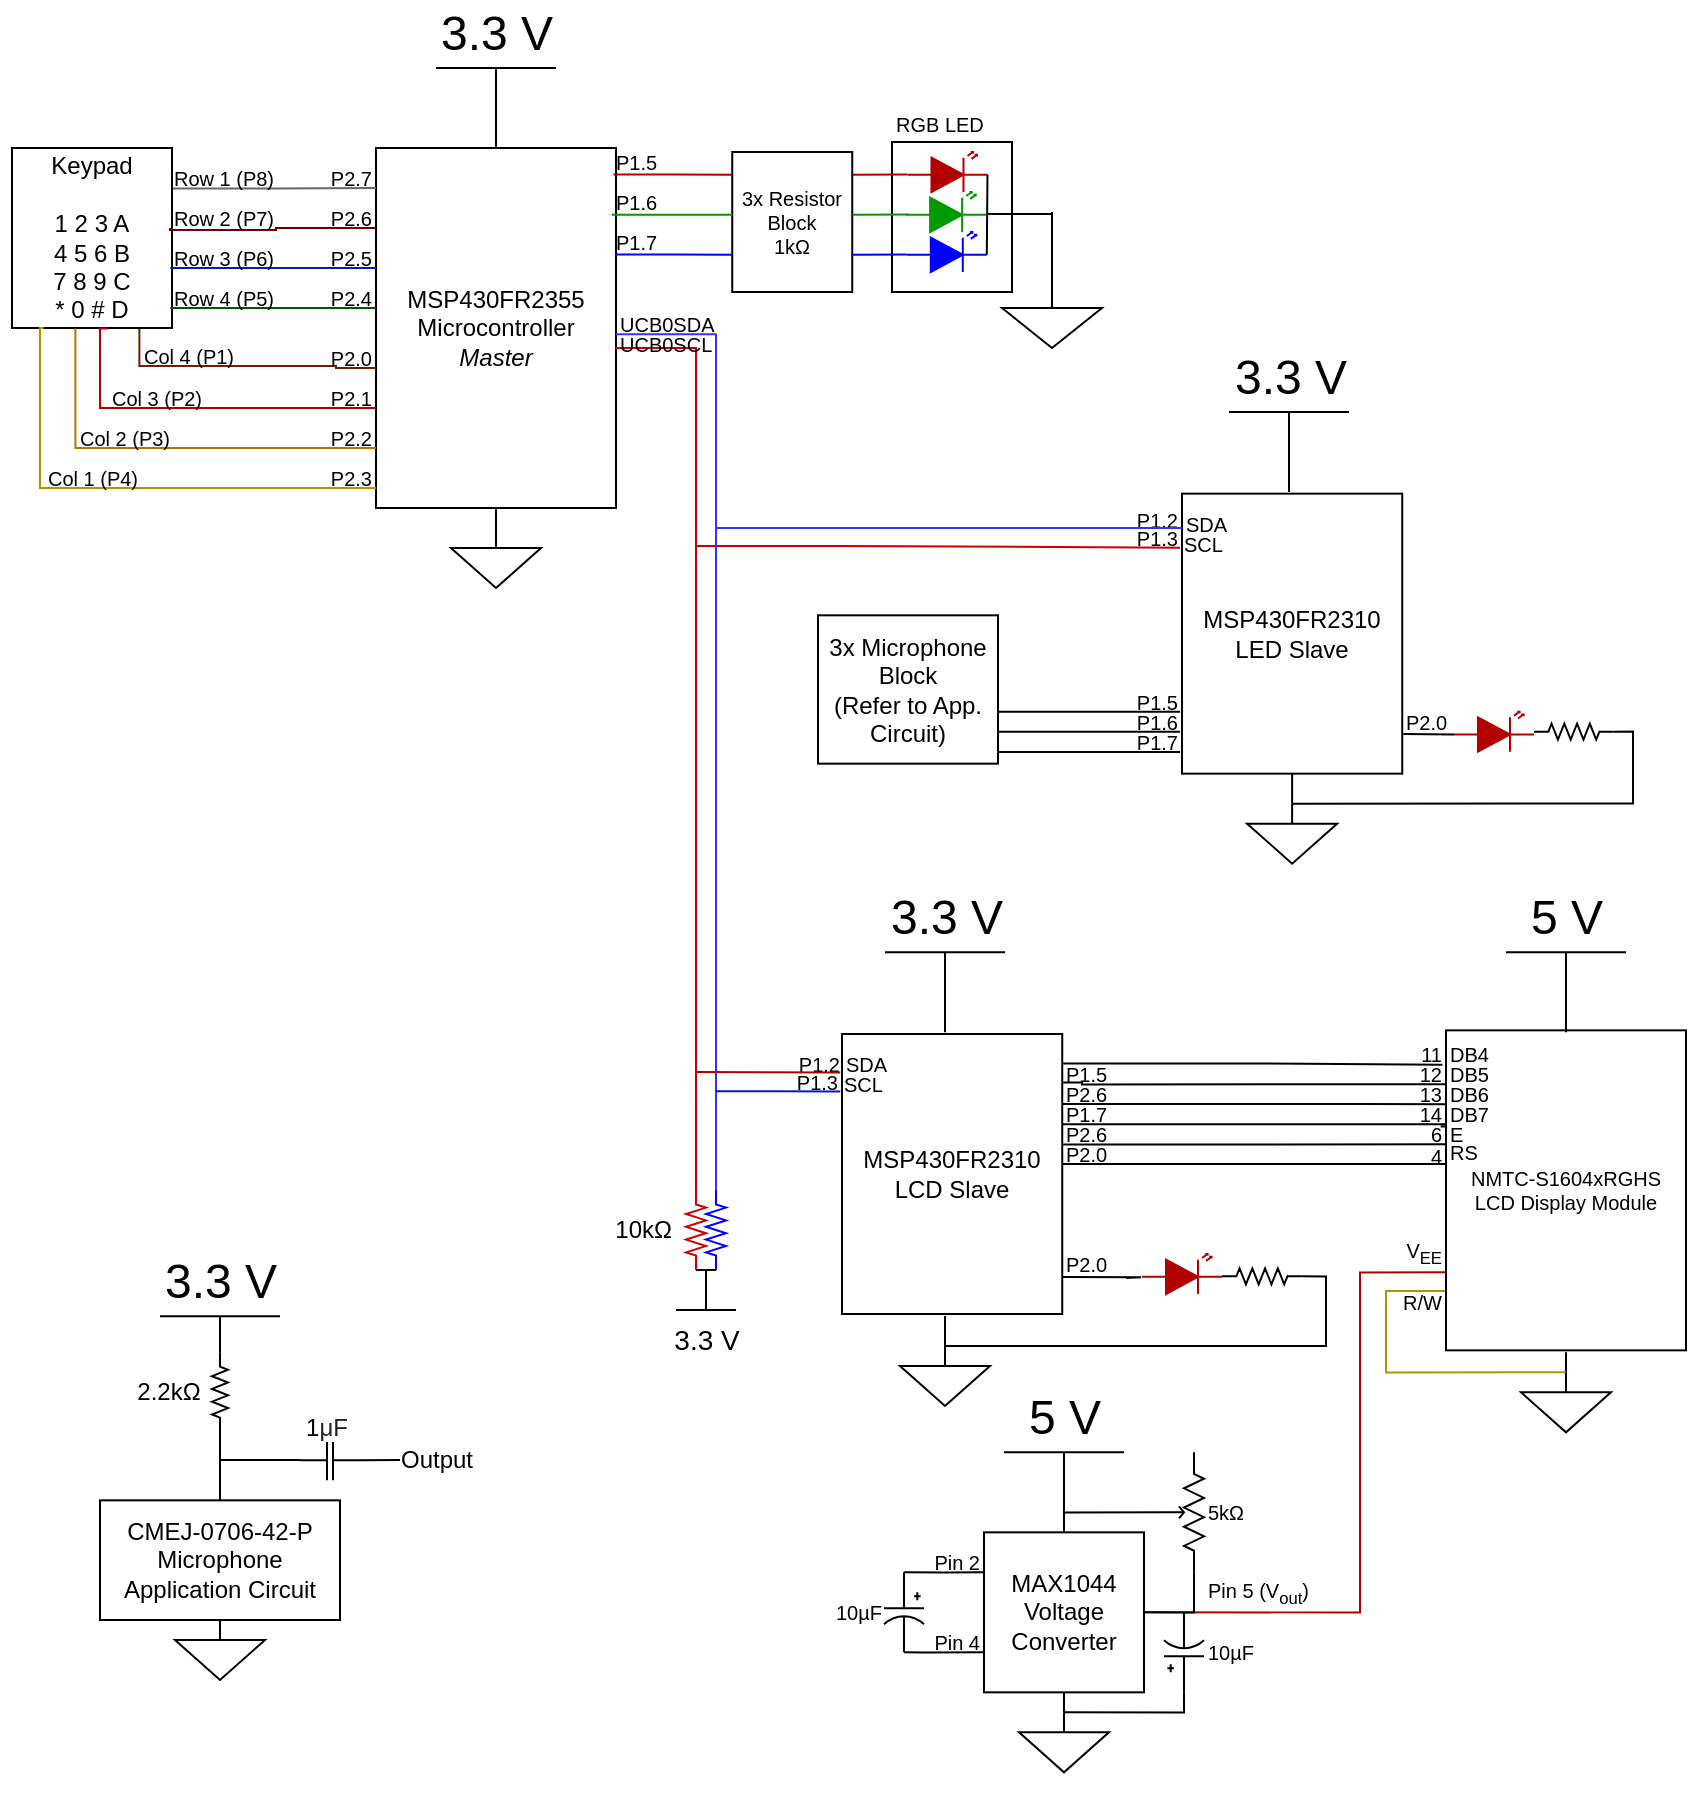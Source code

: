 <mxfile version="26.1.1">
  <diagram name="Page-1" id="yvh2sjZVyP59WFYV-sgf">
    <mxGraphModel dx="2345" dy="1144" grid="1" gridSize="10" guides="1" tooltips="1" connect="1" arrows="1" fold="1" page="1" pageScale="1" pageWidth="850" pageHeight="1100" math="0" shadow="0">
      <root>
        <mxCell id="0" />
        <mxCell id="1" parent="0" />
        <mxCell id="X1e_SaAbaBLbawPNV1kn-1" value="" style="rounded=0;whiteSpace=wrap;html=1;strokeColor=none;" vertex="1" parent="1">
          <mxGeometry y="80" width="850" height="900" as="geometry" />
        </mxCell>
        <mxCell id="D-WZ0X-Vl4iiZI-Lr6XJ-1" value="MSP430FR2310&lt;br&gt;LED Slave" style="rounded=0;whiteSpace=wrap;html=1;" parent="1" vertex="1">
          <mxGeometry x="591" y="326.83" width="110.12" height="140" as="geometry" />
        </mxCell>
        <mxCell id="D-WZ0X-Vl4iiZI-Lr6XJ-39" value="P1.2" style="text;html=1;strokeColor=none;fillColor=none;align=right;verticalAlign=middle;whiteSpace=wrap;rounded=0;movable=1;resizable=1;rotatable=1;deletable=1;editable=1;connectable=1;fontSize=10;" parent="1" vertex="1">
          <mxGeometry x="560.5" y="335.12" width="30" height="10" as="geometry" />
        </mxCell>
        <mxCell id="D-WZ0X-Vl4iiZI-Lr6XJ-40" value="P1.3" style="text;html=1;strokeColor=none;fillColor=none;align=right;verticalAlign=middle;whiteSpace=wrap;rounded=0;movable=1;resizable=1;rotatable=1;deletable=1;editable=1;connectable=1;fontSize=10;" parent="1" vertex="1">
          <mxGeometry x="560.5" y="344.12" width="30" height="10" as="geometry" />
        </mxCell>
        <mxCell id="D-WZ0X-Vl4iiZI-Lr6XJ-41" value="SDA" style="text;html=1;strokeColor=none;fillColor=none;align=left;verticalAlign=middle;whiteSpace=wrap;rounded=0;movable=1;resizable=1;rotatable=1;deletable=1;editable=1;connectable=1;fontSize=10;" parent="1" vertex="1">
          <mxGeometry x="591.12" y="336.83" width="30" height="10" as="geometry" />
        </mxCell>
        <mxCell id="D-WZ0X-Vl4iiZI-Lr6XJ-42" value="SCL" style="text;html=1;strokeColor=none;fillColor=none;align=left;verticalAlign=middle;whiteSpace=wrap;rounded=0;movable=1;resizable=1;rotatable=1;deletable=1;editable=1;connectable=1;fontSize=10;" parent="1" vertex="1">
          <mxGeometry x="590" y="346.83" width="30" height="10" as="geometry" />
        </mxCell>
        <mxCell id="D-WZ0X-Vl4iiZI-Lr6XJ-43" value="" style="verticalLabelPosition=bottom;shadow=0;dashed=0;align=center;html=1;verticalAlign=top;shape=mxgraph.electrical.opto_electronics.led_2;pointerEvents=1;direction=east;fillColor=#B20000;fontColor=#ffffff;strokeColor=#B20000;" parent="1" vertex="1">
          <mxGeometry x="727" y="435.83" width="40" height="20" as="geometry" />
        </mxCell>
        <mxCell id="D-WZ0X-Vl4iiZI-Lr6XJ-45" value="P2.0" style="text;html=1;strokeColor=none;fillColor=none;align=left;verticalAlign=middle;whiteSpace=wrap;rounded=0;movable=1;resizable=1;rotatable=1;deletable=1;editable=1;connectable=1;fontSize=10;" parent="1" vertex="1">
          <mxGeometry x="701.12" y="435.83" width="30" height="10" as="geometry" />
        </mxCell>
        <mxCell id="D-WZ0X-Vl4iiZI-Lr6XJ-46" value="" style="pointerEvents=1;verticalLabelPosition=bottom;shadow=0;dashed=0;align=center;html=1;verticalAlign=top;shape=mxgraph.electrical.resistors.resistor_2;" parent="1" vertex="1">
          <mxGeometry x="767" y="441.83" width="39.88" height="8" as="geometry" />
        </mxCell>
        <mxCell id="D-WZ0X-Vl4iiZI-Lr6XJ-47" value="" style="endArrow=none;html=1;rounded=0;exitX=1;exitY=0.5;exitDx=0;exitDy=0;exitPerimeter=0;edgeStyle=orthogonalEdgeStyle;entryX=0.5;entryY=0;entryDx=0;entryDy=0;entryPerimeter=0;" parent="1" source="D-WZ0X-Vl4iiZI-Lr6XJ-46" target="D-WZ0X-Vl4iiZI-Lr6XJ-96" edge="1">
          <mxGeometry width="50" height="50" relative="1" as="geometry">
            <mxPoint x="761" y="417.83" as="sourcePoint" />
            <mxPoint x="695" y="481.83" as="targetPoint" />
            <Array as="points">
              <mxPoint x="816.5" y="445.71" />
              <mxPoint x="816.5" y="481.71" />
            </Array>
          </mxGeometry>
        </mxCell>
        <mxCell id="D-WZ0X-Vl4iiZI-Lr6XJ-48" value="MSP430FR2310&lt;br&gt;LCD Slave" style="rounded=0;whiteSpace=wrap;html=1;" parent="1" vertex="1">
          <mxGeometry x="421" y="597" width="110.12" height="140" as="geometry" />
        </mxCell>
        <mxCell id="D-WZ0X-Vl4iiZI-Lr6XJ-49" style="edgeStyle=orthogonalEdgeStyle;rounded=0;orthogonalLoop=1;jettySize=auto;html=1;exitX=1.004;exitY=0.081;exitDx=0;exitDy=0;endArrow=none;endFill=0;exitPerimeter=0;entryX=-0.015;entryY=0.101;entryDx=0;entryDy=0;entryPerimeter=0;fillColor=#f5f5f5;strokeColor=#000000;" parent="1" edge="1">
          <mxGeometry relative="1" as="geometry">
            <mxPoint x="531.6" y="611.72" as="sourcePoint" />
            <mxPoint x="721.2" y="612.33" as="targetPoint" />
            <Array as="points">
              <mxPoint x="626" y="612" />
              <mxPoint x="721" y="612" />
            </Array>
          </mxGeometry>
        </mxCell>
        <mxCell id="D-WZ0X-Vl4iiZI-Lr6XJ-50" style="edgeStyle=orthogonalEdgeStyle;rounded=0;orthogonalLoop=1;jettySize=auto;html=1;endArrow=none;endFill=0;entryX=0;entryY=1;entryDx=0;entryDy=0;exitX=1.004;exitY=0.16;exitDx=0;exitDy=0;exitPerimeter=0;fillColor=#a20025;strokeColor=#000000;" parent="1" target="D-WZ0X-Vl4iiZI-Lr6XJ-93" edge="1">
          <mxGeometry relative="1" as="geometry">
            <mxPoint x="531.6" y="621.2" as="sourcePoint" />
            <mxPoint x="590.94" y="621.08" as="targetPoint" />
            <Array as="points">
              <mxPoint x="541" y="621" />
            </Array>
          </mxGeometry>
        </mxCell>
        <mxCell id="D-WZ0X-Vl4iiZI-Lr6XJ-51" style="edgeStyle=orthogonalEdgeStyle;rounded=0;orthogonalLoop=1;jettySize=auto;html=1;endArrow=none;endFill=0;entryX=0;entryY=0;entryDx=0;entryDy=0;exitX=1;exitY=0.25;exitDx=0;exitDy=0;fillColor=#0050ef;strokeColor=#000000;" parent="1" target="D-WZ0X-Vl4iiZI-Lr6XJ-95" edge="1">
          <mxGeometry relative="1" as="geometry">
            <mxPoint x="531.12" y="632" as="sourcePoint" />
            <mxPoint x="591.06" y="632.42" as="targetPoint" />
            <Array as="points">
              <mxPoint x="683" y="632" />
              <mxPoint x="683" y="632" />
            </Array>
          </mxGeometry>
        </mxCell>
        <mxCell id="D-WZ0X-Vl4iiZI-Lr6XJ-52" style="edgeStyle=orthogonalEdgeStyle;rounded=0;orthogonalLoop=1;jettySize=auto;html=1;endArrow=none;endFill=0;exitX=1.001;exitY=0.332;exitDx=0;exitDy=0;exitPerimeter=0;entryX=-0.088;entryY=1.108;entryDx=0;entryDy=0;entryPerimeter=0;fillColor=#008a00;strokeColor=#000000;" parent="1" target="D-WZ0X-Vl4iiZI-Lr6XJ-95" edge="1">
          <mxGeometry relative="1" as="geometry">
            <mxPoint x="531.24" y="642.1" as="sourcePoint" />
            <mxPoint x="591.24" y="642.14" as="targetPoint" />
            <Array as="points">
              <mxPoint x="730" y="642" />
            </Array>
          </mxGeometry>
        </mxCell>
        <mxCell id="D-WZ0X-Vl4iiZI-Lr6XJ-53" style="edgeStyle=orthogonalEdgeStyle;rounded=0;orthogonalLoop=1;jettySize=auto;html=1;endArrow=none;endFill=0;entryX=0;entryY=1;entryDx=0;entryDy=0;exitX=1.004;exitY=0.417;exitDx=0;exitDy=0;exitPerimeter=0;fillColor=#e3c800;strokeColor=#000000;" parent="1" target="D-WZ0X-Vl4iiZI-Lr6XJ-91" edge="1">
          <mxGeometry relative="1" as="geometry">
            <mxPoint x="531.6" y="652.3" as="sourcePoint" />
            <mxPoint x="591.24" y="652.31" as="targetPoint" />
            <Array as="points">
              <mxPoint x="632" y="652" />
              <mxPoint x="733" y="652" />
            </Array>
          </mxGeometry>
        </mxCell>
        <mxCell id="D-WZ0X-Vl4iiZI-Lr6XJ-54" style="edgeStyle=orthogonalEdgeStyle;rounded=0;orthogonalLoop=1;jettySize=auto;html=1;endArrow=none;endFill=0;exitX=1;exitY=0.5;exitDx=0;exitDy=0;entryX=-0.078;entryY=0.588;entryDx=0;entryDy=0;entryPerimeter=0;fillColor=#f0a30a;strokeColor=#000000;" parent="1" edge="1">
          <mxGeometry relative="1" as="geometry">
            <mxPoint x="531.12" y="662" as="sourcePoint" />
            <mxPoint x="729.66" y="662.05" as="targetPoint" />
            <Array as="points">
              <mxPoint x="683" y="662" />
              <mxPoint x="683" y="662" />
            </Array>
          </mxGeometry>
        </mxCell>
        <mxCell id="D-WZ0X-Vl4iiZI-Lr6XJ-56" value="P1.5" style="text;html=1;strokeColor=none;fillColor=none;align=left;verticalAlign=middle;whiteSpace=wrap;rounded=0;movable=1;resizable=1;rotatable=1;deletable=1;editable=1;connectable=1;fontSize=10;" parent="1" vertex="1">
          <mxGeometry x="531.12" y="612" width="30" height="10" as="geometry" />
        </mxCell>
        <mxCell id="D-WZ0X-Vl4iiZI-Lr6XJ-57" value="&lt;span style=&quot;font-weight: normal;&quot;&gt;P2.6&lt;/span&gt;" style="text;html=1;strokeColor=none;fillColor=none;align=left;verticalAlign=middle;whiteSpace=wrap;rounded=0;movable=1;resizable=1;rotatable=1;deletable=1;editable=1;connectable=1;fontSize=10;fontStyle=1" parent="1" vertex="1">
          <mxGeometry x="531.12" y="622" width="30" height="10" as="geometry" />
        </mxCell>
        <mxCell id="D-WZ0X-Vl4iiZI-Lr6XJ-58" value="P1.7" style="text;html=1;strokeColor=none;fillColor=none;align=left;verticalAlign=middle;whiteSpace=wrap;rounded=0;movable=1;resizable=1;rotatable=1;deletable=1;editable=1;connectable=1;fontSize=10;fontStyle=0" parent="1" vertex="1">
          <mxGeometry x="531.12" y="632" width="30" height="10" as="geometry" />
        </mxCell>
        <mxCell id="D-WZ0X-Vl4iiZI-Lr6XJ-59" value="P2.6" style="text;html=1;strokeColor=none;fillColor=none;align=left;verticalAlign=middle;whiteSpace=wrap;rounded=0;movable=1;resizable=1;rotatable=1;deletable=1;editable=1;connectable=1;fontSize=10;" parent="1" vertex="1">
          <mxGeometry x="531.12" y="642" width="30" height="10" as="geometry" />
        </mxCell>
        <mxCell id="D-WZ0X-Vl4iiZI-Lr6XJ-60" value="P2.0" style="text;html=1;strokeColor=none;fillColor=none;align=left;verticalAlign=middle;whiteSpace=wrap;rounded=0;movable=1;resizable=1;rotatable=1;deletable=1;editable=1;connectable=1;fontSize=10;" parent="1" vertex="1">
          <mxGeometry x="531.12" y="652" width="30" height="10" as="geometry" />
        </mxCell>
        <mxCell id="D-WZ0X-Vl4iiZI-Lr6XJ-61" value="P1.2" style="text;html=1;strokeColor=none;fillColor=none;align=right;verticalAlign=middle;whiteSpace=wrap;rounded=0;movable=1;resizable=1;rotatable=1;deletable=1;editable=1;connectable=1;fontSize=10;" parent="1" vertex="1">
          <mxGeometry x="392" y="607" width="30" height="10" as="geometry" />
        </mxCell>
        <mxCell id="D-WZ0X-Vl4iiZI-Lr6XJ-62" value="P1.3" style="text;html=1;strokeColor=none;fillColor=none;align=right;verticalAlign=middle;whiteSpace=wrap;rounded=0;movable=1;resizable=1;rotatable=1;deletable=1;editable=1;connectable=1;fontSize=10;" parent="1" vertex="1">
          <mxGeometry x="391" y="616" width="30" height="10" as="geometry" />
        </mxCell>
        <mxCell id="D-WZ0X-Vl4iiZI-Lr6XJ-63" value="SDA" style="text;html=1;strokeColor=none;fillColor=none;align=left;verticalAlign=middle;whiteSpace=wrap;rounded=0;movable=1;resizable=1;rotatable=1;deletable=1;editable=1;connectable=1;fontSize=10;" parent="1" vertex="1">
          <mxGeometry x="421.12" y="607" width="30" height="10" as="geometry" />
        </mxCell>
        <mxCell id="D-WZ0X-Vl4iiZI-Lr6XJ-64" value="SCL" style="text;html=1;strokeColor=none;fillColor=none;align=left;verticalAlign=middle;whiteSpace=wrap;rounded=0;movable=1;resizable=1;rotatable=1;deletable=1;editable=1;connectable=1;fontSize=10;" parent="1" vertex="1">
          <mxGeometry x="420" y="617" width="30" height="10" as="geometry" />
        </mxCell>
        <mxCell id="D-WZ0X-Vl4iiZI-Lr6XJ-65" style="edgeStyle=orthogonalEdgeStyle;rounded=0;orthogonalLoop=1;jettySize=auto;html=1;exitX=0.5;exitY=1;exitDx=0;exitDy=0;entryX=0.5;entryY=0;entryDx=0;entryDy=0;entryPerimeter=0;fontSize=10;endArrow=none;endFill=0;" parent="1" source="D-WZ0X-Vl4iiZI-Lr6XJ-69" target="D-WZ0X-Vl4iiZI-Lr6XJ-73" edge="1">
          <mxGeometry relative="1" as="geometry" />
        </mxCell>
        <mxCell id="D-WZ0X-Vl4iiZI-Lr6XJ-66" style="edgeStyle=orthogonalEdgeStyle;rounded=0;orthogonalLoop=1;jettySize=auto;html=1;exitX=1;exitY=0.5;exitDx=0;exitDy=0;entryX=1;entryY=0.5;entryDx=0;entryDy=0;entryPerimeter=0;strokeColor=#FFFFFF;fontSize=10;endArrow=none;endFill=0;" parent="1" source="D-WZ0X-Vl4iiZI-Lr6XJ-69" target="D-WZ0X-Vl4iiZI-Lr6XJ-71" edge="1">
          <mxGeometry relative="1" as="geometry" />
        </mxCell>
        <mxCell id="D-WZ0X-Vl4iiZI-Lr6XJ-67" style="edgeStyle=orthogonalEdgeStyle;rounded=0;orthogonalLoop=1;jettySize=auto;html=1;exitX=1;exitY=0.5;exitDx=0;exitDy=0;strokeColor=#B20000;fontSize=10;endArrow=none;endFill=0;entryX=0;entryY=0.75;entryDx=0;entryDy=0;fillColor=#e51400;" parent="1" source="D-WZ0X-Vl4iiZI-Lr6XJ-69" edge="1">
          <mxGeometry relative="1" as="geometry">
            <mxPoint x="723" y="716.17" as="targetPoint" />
            <Array as="points">
              <mxPoint x="680" y="886" />
              <mxPoint x="680" y="716" />
            </Array>
          </mxGeometry>
        </mxCell>
        <mxCell id="D-WZ0X-Vl4iiZI-Lr6XJ-68" style="edgeStyle=orthogonalEdgeStyle;rounded=0;orthogonalLoop=1;jettySize=auto;html=1;exitX=0.5;exitY=0;exitDx=0;exitDy=0;entryX=0.5;entryY=1;entryDx=0;entryDy=0;entryPerimeter=0;fontSize=12;endArrow=none;endFill=0;" parent="1" source="D-WZ0X-Vl4iiZI-Lr6XJ-69" target="D-WZ0X-Vl4iiZI-Lr6XJ-72" edge="1">
          <mxGeometry relative="1" as="geometry">
            <Array as="points">
              <mxPoint x="532" y="836.17" />
            </Array>
          </mxGeometry>
        </mxCell>
        <mxCell id="D-WZ0X-Vl4iiZI-Lr6XJ-69" value="MAX1044&lt;br&gt;Voltage Converter" style="rounded=0;whiteSpace=wrap;html=1;" parent="1" vertex="1">
          <mxGeometry x="492" y="846.17" width="80" height="80" as="geometry" />
        </mxCell>
        <mxCell id="D-WZ0X-Vl4iiZI-Lr6XJ-70" style="edgeStyle=orthogonalEdgeStyle;rounded=0;orthogonalLoop=1;jettySize=auto;html=1;exitX=0;exitY=0.5;exitDx=0;exitDy=0;exitPerimeter=0;entryX=0.5;entryY=0;entryDx=0;entryDy=0;entryPerimeter=0;fontSize=10;endArrow=none;endFill=0;" parent="1" source="D-WZ0X-Vl4iiZI-Lr6XJ-71" target="D-WZ0X-Vl4iiZI-Lr6XJ-73" edge="1">
          <mxGeometry relative="1" as="geometry">
            <Array as="points">
              <mxPoint x="592" y="936.17" />
            </Array>
          </mxGeometry>
        </mxCell>
        <mxCell id="D-WZ0X-Vl4iiZI-Lr6XJ-71" value="10µF" style="pointerEvents=1;verticalLabelPosition=middle;shadow=0;dashed=0;align=left;html=1;verticalAlign=middle;shape=mxgraph.electrical.capacitors.capacitor_3;fontSize=10;direction=north;labelPosition=right;" parent="1" vertex="1">
          <mxGeometry x="582" y="886.17" width="20" height="40" as="geometry" />
        </mxCell>
        <mxCell id="D-WZ0X-Vl4iiZI-Lr6XJ-72" value="5kΩ" style="pointerEvents=1;verticalLabelPosition=middle;shadow=0;dashed=0;align=left;html=1;verticalAlign=middle;shape=mxgraph.electrical.resistors.potentiometer_2;fontSize=10;direction=south;labelPosition=right;" parent="1" vertex="1">
          <mxGeometry x="582" y="806.17" width="20" height="60" as="geometry" />
        </mxCell>
        <mxCell id="D-WZ0X-Vl4iiZI-Lr6XJ-73" value="" style="pointerEvents=1;verticalLabelPosition=bottom;shadow=0;dashed=0;align=center;html=1;verticalAlign=top;shape=mxgraph.electrical.signal_sources.signal_ground;" parent="1" vertex="1">
          <mxGeometry x="509.5" y="936.17" width="45" height="30" as="geometry" />
        </mxCell>
        <mxCell id="D-WZ0X-Vl4iiZI-Lr6XJ-74" style="edgeStyle=orthogonalEdgeStyle;rounded=0;orthogonalLoop=1;jettySize=auto;html=1;exitX=0.5;exitY=0;exitDx=0;exitDy=0;exitPerimeter=0;entryX=0.5;entryY=0;entryDx=0;entryDy=0;strokeColor=#FFFFFF;fontSize=10;endArrow=none;endFill=0;" parent="1" source="D-WZ0X-Vl4iiZI-Lr6XJ-75" target="D-WZ0X-Vl4iiZI-Lr6XJ-69" edge="1">
          <mxGeometry relative="1" as="geometry" />
        </mxCell>
        <mxCell id="D-WZ0X-Vl4iiZI-Lr6XJ-75" value="5 V" style="verticalLabelPosition=top;verticalAlign=bottom;shape=mxgraph.electrical.signal_sources.vdd;shadow=0;dashed=0;align=center;strokeWidth=1;fontSize=24;html=1;flipV=1;" parent="1" vertex="1">
          <mxGeometry x="502" y="806.17" width="60" height="40" as="geometry" />
        </mxCell>
        <mxCell id="D-WZ0X-Vl4iiZI-Lr6XJ-76" style="edgeStyle=orthogonalEdgeStyle;rounded=0;orthogonalLoop=1;jettySize=auto;html=1;exitX=0.5;exitY=1;exitDx=0;exitDy=0;entryX=0.5;entryY=0;entryDx=0;entryDy=0;entryPerimeter=0;fontSize=10;endArrow=none;endFill=0;" parent="1" target="D-WZ0X-Vl4iiZI-Lr6XJ-87" edge="1">
          <mxGeometry relative="1" as="geometry">
            <mxPoint x="783" y="756.17" as="sourcePoint" />
          </mxGeometry>
        </mxCell>
        <mxCell id="D-WZ0X-Vl4iiZI-Lr6XJ-77" value="NMTC-S1604xRGHS&lt;br&gt;LCD Display Module" style="rounded=0;whiteSpace=wrap;html=1;fontSize=10;" parent="1" vertex="1">
          <mxGeometry x="723" y="595.17" width="120" height="160" as="geometry" />
        </mxCell>
        <mxCell id="D-WZ0X-Vl4iiZI-Lr6XJ-78" style="edgeStyle=orthogonalEdgeStyle;rounded=0;orthogonalLoop=1;jettySize=auto;html=1;exitX=0;exitY=0.5;exitDx=0;exitDy=0;exitPerimeter=0;entryX=0;entryY=0.25;entryDx=0;entryDy=0;fontSize=10;endArrow=none;endFill=0;" parent="1" source="D-WZ0X-Vl4iiZI-Lr6XJ-80" target="D-WZ0X-Vl4iiZI-Lr6XJ-69" edge="1">
          <mxGeometry relative="1" as="geometry">
            <Array as="points">
              <mxPoint x="472" y="866.17" />
              <mxPoint x="472" y="866.17" />
            </Array>
          </mxGeometry>
        </mxCell>
        <mxCell id="D-WZ0X-Vl4iiZI-Lr6XJ-79" style="edgeStyle=orthogonalEdgeStyle;rounded=0;orthogonalLoop=1;jettySize=auto;html=1;exitX=1;exitY=0.5;exitDx=0;exitDy=0;exitPerimeter=0;entryX=0;entryY=0.75;entryDx=0;entryDy=0;fontSize=10;endArrow=none;endFill=0;" parent="1" source="D-WZ0X-Vl4iiZI-Lr6XJ-80" target="D-WZ0X-Vl4iiZI-Lr6XJ-69" edge="1">
          <mxGeometry relative="1" as="geometry">
            <Array as="points">
              <mxPoint x="462" y="906.17" />
              <mxPoint x="462" y="906.17" />
            </Array>
          </mxGeometry>
        </mxCell>
        <mxCell id="D-WZ0X-Vl4iiZI-Lr6XJ-80" value="10µF" style="pointerEvents=1;verticalLabelPosition=middle;shadow=0;dashed=0;align=right;html=1;verticalAlign=middle;shape=mxgraph.electrical.capacitors.capacitor_3;fontSize=10;direction=south;labelPosition=left;" parent="1" vertex="1">
          <mxGeometry x="442" y="866.17" width="20" height="40" as="geometry" />
        </mxCell>
        <mxCell id="D-WZ0X-Vl4iiZI-Lr6XJ-81" value="Pin 5 (V&lt;sub&gt;out&lt;/sub&gt;)" style="text;html=1;strokeColor=none;fillColor=none;align=left;verticalAlign=bottom;whiteSpace=wrap;rounded=0;movable=1;resizable=1;rotatable=1;deletable=1;editable=1;connectable=1;fontSize=10;" parent="1" vertex="1">
          <mxGeometry x="602" y="876.17" width="57.5" height="10" as="geometry" />
        </mxCell>
        <mxCell id="D-WZ0X-Vl4iiZI-Lr6XJ-82" value="Pin 2" style="text;html=1;strokeColor=none;fillColor=none;align=right;verticalAlign=middle;whiteSpace=wrap;rounded=0;movable=1;resizable=1;rotatable=1;deletable=1;editable=1;connectable=1;fontSize=10;" parent="1" vertex="1">
          <mxGeometry x="462" y="856.17" width="30" height="10" as="geometry" />
        </mxCell>
        <mxCell id="D-WZ0X-Vl4iiZI-Lr6XJ-83" value="Pin 4" style="text;html=1;strokeColor=none;fillColor=none;align=right;verticalAlign=middle;whiteSpace=wrap;rounded=0;movable=1;resizable=1;rotatable=1;deletable=1;editable=1;connectable=1;fontSize=10;" parent="1" vertex="1">
          <mxGeometry x="462" y="896.17" width="30" height="10" as="geometry" />
        </mxCell>
        <mxCell id="D-WZ0X-Vl4iiZI-Lr6XJ-84" value="V&lt;sub&gt;EE&lt;/sub&gt;" style="text;html=1;strokeColor=none;fillColor=none;align=right;verticalAlign=bottom;whiteSpace=wrap;rounded=0;movable=1;resizable=1;rotatable=1;deletable=1;editable=1;connectable=1;fontSize=10;" parent="1" vertex="1">
          <mxGeometry x="693" y="706.17" width="30" height="10" as="geometry" />
        </mxCell>
        <mxCell id="D-WZ0X-Vl4iiZI-Lr6XJ-85" style="edgeStyle=orthogonalEdgeStyle;rounded=0;orthogonalLoop=1;jettySize=auto;html=1;strokeColor=#B09500;fontSize=10;endArrow=none;endFill=0;entryX=-0.004;entryY=0.808;entryDx=0;entryDy=0;entryPerimeter=0;exitX=0.5;exitY=0;exitDx=0;exitDy=0;exitPerimeter=0;fillColor=#e3c800;" parent="1" source="D-WZ0X-Vl4iiZI-Lr6XJ-87" edge="1">
          <mxGeometry relative="1" as="geometry">
            <mxPoint x="722.52" y="725.45" as="targetPoint" />
            <mxPoint x="703" y="796.17" as="sourcePoint" />
            <Array as="points">
              <mxPoint x="693" y="766.17" />
              <mxPoint x="693" y="725.17" />
            </Array>
          </mxGeometry>
        </mxCell>
        <mxCell id="D-WZ0X-Vl4iiZI-Lr6XJ-86" value="R/W" style="text;html=1;strokeColor=none;fillColor=none;align=right;verticalAlign=middle;whiteSpace=wrap;rounded=0;movable=1;resizable=1;rotatable=1;deletable=1;editable=1;connectable=1;fontSize=10;" parent="1" vertex="1">
          <mxGeometry x="693" y="726.17" width="30" height="10" as="geometry" />
        </mxCell>
        <mxCell id="D-WZ0X-Vl4iiZI-Lr6XJ-87" value="" style="pointerEvents=1;verticalLabelPosition=bottom;shadow=0;dashed=0;align=center;html=1;verticalAlign=top;shape=mxgraph.electrical.signal_sources.signal_ground;" parent="1" vertex="1">
          <mxGeometry x="760.5" y="766.17" width="45" height="30" as="geometry" />
        </mxCell>
        <mxCell id="D-WZ0X-Vl4iiZI-Lr6XJ-88" style="edgeStyle=orthogonalEdgeStyle;rounded=0;orthogonalLoop=1;jettySize=auto;html=1;exitX=0.5;exitY=0;exitDx=0;exitDy=0;exitPerimeter=0;entryX=0.5;entryY=0;entryDx=0;entryDy=0;strokeColor=#FFFFFF;fontSize=10;endArrow=none;endFill=0;" parent="1" source="D-WZ0X-Vl4iiZI-Lr6XJ-89" edge="1">
          <mxGeometry relative="1" as="geometry">
            <mxPoint x="783" y="596.17" as="targetPoint" />
          </mxGeometry>
        </mxCell>
        <mxCell id="D-WZ0X-Vl4iiZI-Lr6XJ-89" value="5&amp;nbsp;V" style="verticalLabelPosition=top;verticalAlign=bottom;shape=mxgraph.electrical.signal_sources.vdd;shadow=0;dashed=0;align=center;strokeWidth=1;fontSize=24;html=1;flipV=1;" parent="1" vertex="1">
          <mxGeometry x="753" y="556.17" width="60" height="40" as="geometry" />
        </mxCell>
        <mxCell id="D-WZ0X-Vl4iiZI-Lr6XJ-90" style="edgeStyle=orthogonalEdgeStyle;rounded=0;orthogonalLoop=1;jettySize=auto;html=1;exitX=1;exitY=0.5;exitDx=0;exitDy=0;fontSize=10;endArrow=none;endFill=0;entryX=1;entryY=0.25;entryDx=0;entryDy=0;entryPerimeter=0;" parent="1" source="D-WZ0X-Vl4iiZI-Lr6XJ-69" target="D-WZ0X-Vl4iiZI-Lr6XJ-72" edge="1">
          <mxGeometry relative="1" as="geometry">
            <mxPoint x="752" y="866.17" as="targetPoint" />
            <mxPoint x="572" y="886.202" as="sourcePoint" />
            <Array as="points">
              <mxPoint x="597" y="886.17" />
            </Array>
          </mxGeometry>
        </mxCell>
        <mxCell id="D-WZ0X-Vl4iiZI-Lr6XJ-91" value="E" style="text;html=1;strokeColor=none;fillColor=none;align=left;verticalAlign=middle;whiteSpace=wrap;rounded=0;movable=1;resizable=1;rotatable=1;deletable=1;editable=1;connectable=1;fontSize=10;fontStyle=0" parent="1" vertex="1">
          <mxGeometry x="723" y="642.17" width="30" height="10" as="geometry" />
        </mxCell>
        <mxCell id="D-WZ0X-Vl4iiZI-Lr6XJ-92" value="DB4" style="text;html=1;strokeColor=none;fillColor=none;align=left;verticalAlign=middle;whiteSpace=wrap;rounded=0;movable=1;resizable=1;rotatable=1;deletable=1;editable=1;connectable=1;fontSize=10;fontStyle=0" parent="1" vertex="1">
          <mxGeometry x="723" y="602.17" width="30" height="10" as="geometry" />
        </mxCell>
        <mxCell id="D-WZ0X-Vl4iiZI-Lr6XJ-93" value="DB5" style="text;html=1;strokeColor=none;fillColor=none;align=left;verticalAlign=middle;whiteSpace=wrap;rounded=0;movable=1;resizable=1;rotatable=1;deletable=1;editable=1;connectable=1;fontSize=10;fontStyle=0" parent="1" vertex="1">
          <mxGeometry x="723" y="612.17" width="30" height="10" as="geometry" />
        </mxCell>
        <mxCell id="D-WZ0X-Vl4iiZI-Lr6XJ-94" value="DB6" style="text;html=1;strokeColor=none;fillColor=none;align=left;verticalAlign=middle;whiteSpace=wrap;rounded=0;movable=1;resizable=1;rotatable=1;deletable=1;editable=1;connectable=1;fontSize=10;fontStyle=0" parent="1" vertex="1">
          <mxGeometry x="723" y="622.17" width="30" height="10" as="geometry" />
        </mxCell>
        <mxCell id="D-WZ0X-Vl4iiZI-Lr6XJ-95" value="DB7" style="text;html=1;strokeColor=none;fillColor=none;align=left;verticalAlign=middle;whiteSpace=wrap;rounded=0;movable=1;resizable=1;rotatable=1;deletable=1;editable=1;connectable=1;fontSize=10;fontStyle=0" parent="1" vertex="1">
          <mxGeometry x="723" y="632.17" width="30" height="10" as="geometry" />
        </mxCell>
        <mxCell id="D-WZ0X-Vl4iiZI-Lr6XJ-96" value="" style="pointerEvents=1;verticalLabelPosition=bottom;shadow=0;dashed=0;align=center;html=1;verticalAlign=top;shape=mxgraph.electrical.signal_sources.signal_ground;" parent="1" vertex="1">
          <mxGeometry x="623.56" y="481.83" width="45" height="30" as="geometry" />
        </mxCell>
        <mxCell id="D-WZ0X-Vl4iiZI-Lr6XJ-97" value="" style="endArrow=none;html=1;rounded=0;entryX=0.5;entryY=1;entryDx=0;entryDy=0;exitX=0.5;exitY=0;exitDx=0;exitDy=0;exitPerimeter=0;" parent="1" source="D-WZ0X-Vl4iiZI-Lr6XJ-96" target="D-WZ0X-Vl4iiZI-Lr6XJ-1" edge="1">
          <mxGeometry width="50" height="50" relative="1" as="geometry">
            <mxPoint x="865" y="661.83" as="sourcePoint" />
            <mxPoint x="915" y="611.83" as="targetPoint" />
          </mxGeometry>
        </mxCell>
        <mxCell id="D-WZ0X-Vl4iiZI-Lr6XJ-98" value="" style="verticalLabelPosition=bottom;shadow=0;dashed=0;align=center;html=1;verticalAlign=top;shape=mxgraph.electrical.opto_electronics.led_2;pointerEvents=1;direction=east;fillColor=#B20000;fontColor=#ffffff;strokeColor=#B20000;" parent="1" vertex="1">
          <mxGeometry x="571.0" y="707" width="40" height="20" as="geometry" />
        </mxCell>
        <mxCell id="D-WZ0X-Vl4iiZI-Lr6XJ-99" style="edgeStyle=orthogonalEdgeStyle;rounded=0;orthogonalLoop=1;jettySize=auto;html=1;endArrow=none;endFill=0;exitX=1.004;exitY=0.663;exitDx=0;exitDy=0;exitPerimeter=0;fillColor=#a0522d;strokeColor=#000000;" parent="1" edge="1">
          <mxGeometry relative="1" as="geometry">
            <mxPoint x="531.04" y="718.56" as="sourcePoint" />
            <mxPoint x="563" y="719" as="targetPoint" />
            <Array as="points">
              <mxPoint x="570.56" y="719" />
            </Array>
          </mxGeometry>
        </mxCell>
        <mxCell id="D-WZ0X-Vl4iiZI-Lr6XJ-100" value="P2.0" style="text;html=1;strokeColor=none;fillColor=none;align=left;verticalAlign=middle;whiteSpace=wrap;rounded=0;movable=1;resizable=1;rotatable=1;deletable=1;editable=1;connectable=1;fontSize=10;" parent="1" vertex="1">
          <mxGeometry x="530.56" y="707" width="30" height="10" as="geometry" />
        </mxCell>
        <mxCell id="D-WZ0X-Vl4iiZI-Lr6XJ-101" value="" style="pointerEvents=1;verticalLabelPosition=bottom;shadow=0;dashed=0;align=center;html=1;verticalAlign=top;shape=mxgraph.electrical.resistors.resistor_2;" parent="1" vertex="1">
          <mxGeometry x="611.0" y="714.17" width="39.88" height="8" as="geometry" />
        </mxCell>
        <mxCell id="D-WZ0X-Vl4iiZI-Lr6XJ-102" value="" style="endArrow=none;html=1;rounded=0;exitX=1;exitY=0.5;exitDx=0;exitDy=0;exitPerimeter=0;edgeStyle=orthogonalEdgeStyle;entryX=0.5;entryY=0;entryDx=0;entryDy=0;entryPerimeter=0;" parent="1" source="D-WZ0X-Vl4iiZI-Lr6XJ-101" target="D-WZ0X-Vl4iiZI-Lr6XJ-103" edge="1">
          <mxGeometry width="50" height="50" relative="1" as="geometry">
            <mxPoint x="587.44" y="689" as="sourcePoint" />
            <mxPoint x="521.44" y="753" as="targetPoint" />
            <Array as="points">
              <mxPoint x="663" y="718" />
              <mxPoint x="663" y="753" />
            </Array>
          </mxGeometry>
        </mxCell>
        <mxCell id="D-WZ0X-Vl4iiZI-Lr6XJ-103" value="" style="pointerEvents=1;verticalLabelPosition=bottom;shadow=0;dashed=0;align=center;html=1;verticalAlign=top;shape=mxgraph.electrical.signal_sources.signal_ground;" parent="1" vertex="1">
          <mxGeometry x="450" y="753" width="45" height="30" as="geometry" />
        </mxCell>
        <mxCell id="D-WZ0X-Vl4iiZI-Lr6XJ-104" value="" style="endArrow=none;html=1;rounded=0;entryX=0.5;entryY=1;entryDx=0;entryDy=0;exitX=0.5;exitY=0;exitDx=0;exitDy=0;exitPerimeter=0;" parent="1" source="D-WZ0X-Vl4iiZI-Lr6XJ-103" edge="1">
          <mxGeometry width="50" height="50" relative="1" as="geometry">
            <mxPoint x="691.44" y="933" as="sourcePoint" />
            <mxPoint x="472.5" y="738" as="targetPoint" />
          </mxGeometry>
        </mxCell>
        <mxCell id="D-WZ0X-Vl4iiZI-Lr6XJ-106" value="3.3 V" style="verticalLabelPosition=top;verticalAlign=bottom;shape=mxgraph.electrical.signal_sources.vdd;shadow=0;dashed=0;align=center;strokeWidth=1;fontSize=24;html=1;flipV=1;" parent="1" vertex="1">
          <mxGeometry x="442.5" y="556.17" width="60" height="40" as="geometry" />
        </mxCell>
        <mxCell id="D-WZ0X-Vl4iiZI-Lr6XJ-107" style="edgeStyle=orthogonalEdgeStyle;rounded=0;orthogonalLoop=1;jettySize=auto;html=1;exitX=0.5;exitY=0;exitDx=0;exitDy=0;exitPerimeter=0;entryX=0.5;entryY=0;entryDx=0;entryDy=0;strokeColor=#FFFFFF;fontSize=10;endArrow=none;endFill=0;" parent="1" source="D-WZ0X-Vl4iiZI-Lr6XJ-108" edge="1">
          <mxGeometry relative="1" as="geometry">
            <mxPoint x="644.5" y="326.0" as="targetPoint" />
          </mxGeometry>
        </mxCell>
        <mxCell id="D-WZ0X-Vl4iiZI-Lr6XJ-108" value="3.3 V" style="verticalLabelPosition=top;verticalAlign=bottom;shape=mxgraph.electrical.signal_sources.vdd;shadow=0;dashed=0;align=center;strokeWidth=1;fontSize=24;html=1;flipV=1;" parent="1" vertex="1">
          <mxGeometry x="614.5" y="286" width="60" height="40" as="geometry" />
        </mxCell>
        <mxCell id="D-WZ0X-Vl4iiZI-Lr6XJ-109" value="6" style="text;html=1;strokeColor=none;fillColor=none;align=right;verticalAlign=middle;whiteSpace=wrap;rounded=0;movable=1;resizable=1;rotatable=1;deletable=1;editable=1;connectable=1;fontSize=10;fontStyle=0" parent="1" vertex="1">
          <mxGeometry x="693" y="642.17" width="30" height="10" as="geometry" />
        </mxCell>
        <mxCell id="D-WZ0X-Vl4iiZI-Lr6XJ-110" value="4" style="text;html=1;strokeColor=none;fillColor=none;align=right;verticalAlign=middle;whiteSpace=wrap;rounded=0;movable=1;resizable=1;rotatable=1;deletable=1;editable=1;connectable=1;fontSize=10;fontStyle=0" parent="1" vertex="1">
          <mxGeometry x="693" y="653.17" width="30" height="10" as="geometry" />
        </mxCell>
        <mxCell id="D-WZ0X-Vl4iiZI-Lr6XJ-111" value="11" style="text;html=1;strokeColor=none;fillColor=none;align=right;verticalAlign=middle;whiteSpace=wrap;rounded=0;movable=1;resizable=1;rotatable=1;deletable=1;editable=1;connectable=1;fontSize=10;fontStyle=0" parent="1" vertex="1">
          <mxGeometry x="693" y="602.17" width="30" height="10" as="geometry" />
        </mxCell>
        <mxCell id="D-WZ0X-Vl4iiZI-Lr6XJ-112" value="12" style="text;html=1;strokeColor=none;fillColor=none;align=right;verticalAlign=middle;whiteSpace=wrap;rounded=0;movable=1;resizable=1;rotatable=1;deletable=1;editable=1;connectable=1;fontSize=10;fontStyle=0" parent="1" vertex="1">
          <mxGeometry x="693" y="612.17" width="30" height="10" as="geometry" />
        </mxCell>
        <mxCell id="D-WZ0X-Vl4iiZI-Lr6XJ-113" value="13" style="text;html=1;strokeColor=none;fillColor=none;align=right;verticalAlign=middle;whiteSpace=wrap;rounded=0;movable=1;resizable=1;rotatable=1;deletable=1;editable=1;connectable=1;fontSize=10;fontStyle=0" parent="1" vertex="1">
          <mxGeometry x="693" y="622.17" width="30" height="10" as="geometry" />
        </mxCell>
        <mxCell id="D-WZ0X-Vl4iiZI-Lr6XJ-114" value="14" style="text;html=1;strokeColor=none;fillColor=none;align=right;verticalAlign=middle;whiteSpace=wrap;rounded=0;movable=1;resizable=1;rotatable=1;deletable=1;editable=1;connectable=1;fontSize=10;fontStyle=0" parent="1" vertex="1">
          <mxGeometry x="693" y="632.17" width="30" height="10" as="geometry" />
        </mxCell>
        <mxCell id="D-WZ0X-Vl4iiZI-Lr6XJ-115" value="RS" style="text;html=1;strokeColor=none;fillColor=none;align=left;verticalAlign=middle;whiteSpace=wrap;rounded=0;movable=1;resizable=1;rotatable=1;deletable=1;editable=1;connectable=1;fontSize=10;fontStyle=0" parent="1" vertex="1">
          <mxGeometry x="723" y="651.17" width="30" height="10" as="geometry" />
        </mxCell>
        <mxCell id="D-WZ0X-Vl4iiZI-Lr6XJ-116" style="edgeStyle=orthogonalEdgeStyle;rounded=0;orthogonalLoop=1;jettySize=auto;html=1;exitX=0.5;exitY=1;exitDx=0;exitDy=0;entryX=0.5;entryY=0;entryDx=0;entryDy=0;entryPerimeter=0;endArrow=none;endFill=0;" parent="1" source="D-WZ0X-Vl4iiZI-Lr6XJ-117" target="D-WZ0X-Vl4iiZI-Lr6XJ-122" edge="1">
          <mxGeometry relative="1" as="geometry" />
        </mxCell>
        <mxCell id="D-WZ0X-Vl4iiZI-Lr6XJ-117" value="MSP430FR2355&lt;br&gt;Microcontroller&lt;br&gt;&lt;i&gt;Master&lt;/i&gt;" style="rounded=0;whiteSpace=wrap;html=1;" parent="1" vertex="1">
          <mxGeometry x="188" y="154" width="120" height="180" as="geometry" />
        </mxCell>
        <mxCell id="D-WZ0X-Vl4iiZI-Lr6XJ-118" style="edgeStyle=orthogonalEdgeStyle;rounded=0;orthogonalLoop=1;jettySize=auto;html=1;exitX=1.005;exitY=0.403;exitDx=0;exitDy=0;entryX=1;entryY=1;entryDx=0;entryDy=0;endArrow=none;endFill=0;exitPerimeter=0;fillColor=#f5f5f5;strokeColor=#666666;" parent="1" target="D-WZ0X-Vl4iiZI-Lr6XJ-130" edge="1">
          <mxGeometry relative="1" as="geometry">
            <mxPoint x="78.4" y="174.27" as="sourcePoint" />
            <mxPoint x="197.88" y="174.8" as="targetPoint" />
            <Array as="points">
              <mxPoint x="138" y="174" />
              <mxPoint x="138" y="174" />
            </Array>
          </mxGeometry>
        </mxCell>
        <mxCell id="D-WZ0X-Vl4iiZI-Lr6XJ-119" value="Keypad&lt;br&gt;&lt;br&gt;1 2 3 A&lt;br&gt;4 5 6 B&lt;br&gt;7 8 9 C&lt;br&gt;* 0 # D" style="rounded=0;whiteSpace=wrap;html=1;" parent="1" vertex="1">
          <mxGeometry x="6" y="154" width="80" height="90" as="geometry" />
        </mxCell>
        <mxCell id="D-WZ0X-Vl4iiZI-Lr6XJ-120" style="edgeStyle=orthogonalEdgeStyle;rounded=0;orthogonalLoop=1;jettySize=auto;html=1;exitX=0.5;exitY=0;exitDx=0;exitDy=0;exitPerimeter=0;entryX=0.5;entryY=0;entryDx=0;entryDy=0;endArrow=none;endFill=0;" parent="1" source="D-WZ0X-Vl4iiZI-Lr6XJ-121" target="D-WZ0X-Vl4iiZI-Lr6XJ-117" edge="1">
          <mxGeometry relative="1" as="geometry" />
        </mxCell>
        <mxCell id="D-WZ0X-Vl4iiZI-Lr6XJ-121" value="3.3 V" style="verticalLabelPosition=top;verticalAlign=bottom;shape=mxgraph.electrical.signal_sources.vdd;shadow=0;dashed=0;align=center;strokeWidth=1;fontSize=24;html=1;flipV=1;" parent="1" vertex="1">
          <mxGeometry x="218" y="114" width="60" height="40" as="geometry" />
        </mxCell>
        <mxCell id="D-WZ0X-Vl4iiZI-Lr6XJ-122" value="" style="pointerEvents=1;verticalLabelPosition=bottom;shadow=0;dashed=0;align=center;html=1;verticalAlign=top;shape=mxgraph.electrical.signal_sources.signal_ground;" parent="1" vertex="1">
          <mxGeometry x="225.5" y="344" width="45" height="30" as="geometry" />
        </mxCell>
        <mxCell id="D-WZ0X-Vl4iiZI-Lr6XJ-123" value="Row 1 (P8)" style="text;html=1;strokeColor=none;fillColor=none;align=left;verticalAlign=middle;whiteSpace=wrap;rounded=0;movable=1;resizable=1;rotatable=1;deletable=1;editable=1;connectable=1;fontSize=10;" parent="1" vertex="1">
          <mxGeometry x="85" y="164" width="60" height="10" as="geometry" />
        </mxCell>
        <mxCell id="D-WZ0X-Vl4iiZI-Lr6XJ-124" style="edgeStyle=orthogonalEdgeStyle;rounded=0;orthogonalLoop=1;jettySize=auto;html=1;exitX=0;exitY=1;exitDx=0;exitDy=0;entryX=1;entryY=1;entryDx=0;entryDy=0;endArrow=none;endFill=0;fillColor=#a20025;strokeColor=#6F0000;" parent="1" source="D-WZ0X-Vl4iiZI-Lr6XJ-125" target="D-WZ0X-Vl4iiZI-Lr6XJ-131" edge="1">
          <mxGeometry relative="1" as="geometry">
            <mxPoint x="78.4" y="194.27" as="sourcePoint" />
            <mxPoint x="197.88" y="194.8" as="targetPoint" />
            <Array as="points">
              <mxPoint x="138" y="195" />
            </Array>
          </mxGeometry>
        </mxCell>
        <mxCell id="D-WZ0X-Vl4iiZI-Lr6XJ-125" value="Row 2 (P7)" style="text;html=1;strokeColor=none;fillColor=none;align=left;verticalAlign=middle;whiteSpace=wrap;rounded=0;movable=1;resizable=1;rotatable=1;deletable=1;editable=1;connectable=1;fontSize=10;" parent="1" vertex="1">
          <mxGeometry x="85" y="184" width="60" height="10" as="geometry" />
        </mxCell>
        <mxCell id="D-WZ0X-Vl4iiZI-Lr6XJ-126" style="edgeStyle=orthogonalEdgeStyle;rounded=0;orthogonalLoop=1;jettySize=auto;html=1;exitX=0;exitY=1;exitDx=0;exitDy=0;entryX=1;entryY=1;entryDx=0;entryDy=0;endArrow=none;endFill=0;fillColor=#0050ef;strokeColor=#001DBC;" parent="1" source="D-WZ0X-Vl4iiZI-Lr6XJ-127" target="D-WZ0X-Vl4iiZI-Lr6XJ-132" edge="1">
          <mxGeometry relative="1" as="geometry">
            <mxPoint x="78.52" y="214.27" as="sourcePoint" />
            <mxPoint x="198.0" y="214.8" as="targetPoint" />
            <Array as="points">
              <mxPoint x="140" y="214" />
              <mxPoint x="140" y="214" />
            </Array>
          </mxGeometry>
        </mxCell>
        <mxCell id="D-WZ0X-Vl4iiZI-Lr6XJ-127" value="Row 3 (P6)" style="text;html=1;strokeColor=none;fillColor=none;align=left;verticalAlign=middle;whiteSpace=wrap;rounded=0;movable=1;resizable=1;rotatable=1;deletable=1;editable=1;connectable=1;fontSize=10;" parent="1" vertex="1">
          <mxGeometry x="85.12" y="204" width="59.88" height="10" as="geometry" />
        </mxCell>
        <mxCell id="D-WZ0X-Vl4iiZI-Lr6XJ-128" style="edgeStyle=orthogonalEdgeStyle;rounded=0;orthogonalLoop=1;jettySize=auto;html=1;exitX=0;exitY=1;exitDx=0;exitDy=0;entryX=1;entryY=1;entryDx=0;entryDy=0;endArrow=none;endFill=0;fillColor=#008a00;strokeColor=#005700;" parent="1" source="D-WZ0X-Vl4iiZI-Lr6XJ-129" target="D-WZ0X-Vl4iiZI-Lr6XJ-133" edge="1">
          <mxGeometry relative="1" as="geometry">
            <mxPoint x="78.52" y="234.27" as="sourcePoint" />
            <mxPoint x="198.0" y="234.8" as="targetPoint" />
            <Array as="points">
              <mxPoint x="140" y="234" />
              <mxPoint x="140" y="234" />
            </Array>
          </mxGeometry>
        </mxCell>
        <mxCell id="D-WZ0X-Vl4iiZI-Lr6XJ-129" value="Row 4 (P5)" style="text;html=1;strokeColor=none;fillColor=none;align=left;verticalAlign=middle;whiteSpace=wrap;rounded=0;movable=1;resizable=1;rotatable=1;deletable=1;editable=1;connectable=1;fontSize=10;" parent="1" vertex="1">
          <mxGeometry x="85.12" y="224" width="59.88" height="10" as="geometry" />
        </mxCell>
        <mxCell id="D-WZ0X-Vl4iiZI-Lr6XJ-130" value="P2.7" style="text;html=1;strokeColor=none;fillColor=none;align=right;verticalAlign=middle;whiteSpace=wrap;rounded=0;movable=1;resizable=1;rotatable=1;deletable=1;editable=1;connectable=1;fontSize=10;" parent="1" vertex="1">
          <mxGeometry x="158" y="164" width="30" height="10" as="geometry" />
        </mxCell>
        <mxCell id="D-WZ0X-Vl4iiZI-Lr6XJ-131" value="P2.6" style="text;html=1;strokeColor=none;fillColor=none;align=right;verticalAlign=middle;whiteSpace=wrap;rounded=0;movable=1;resizable=1;rotatable=1;deletable=1;editable=1;connectable=1;fontSize=10;" parent="1" vertex="1">
          <mxGeometry x="158" y="184" width="30" height="10" as="geometry" />
        </mxCell>
        <mxCell id="D-WZ0X-Vl4iiZI-Lr6XJ-132" value="P2.5" style="text;html=1;strokeColor=none;fillColor=none;align=right;verticalAlign=middle;whiteSpace=wrap;rounded=0;movable=1;resizable=1;rotatable=1;deletable=1;editable=1;connectable=1;fontSize=10;" parent="1" vertex="1">
          <mxGeometry x="158" y="204" width="30.12" height="10" as="geometry" />
        </mxCell>
        <mxCell id="D-WZ0X-Vl4iiZI-Lr6XJ-133" value="P2.4" style="text;html=1;strokeColor=none;fillColor=none;align=right;verticalAlign=middle;whiteSpace=wrap;rounded=0;movable=1;resizable=1;rotatable=1;deletable=1;editable=1;connectable=1;fontSize=10;" parent="1" vertex="1">
          <mxGeometry x="158" y="224" width="30.12" height="10" as="geometry" />
        </mxCell>
        <mxCell id="D-WZ0X-Vl4iiZI-Lr6XJ-134" style="edgeStyle=orthogonalEdgeStyle;rounded=0;orthogonalLoop=1;jettySize=auto;html=1;exitX=0.198;exitY=1;exitDx=0;exitDy=0;endArrow=none;endFill=0;exitPerimeter=0;fillColor=#e3c800;strokeColor=#B09500;entryX=1;entryY=1;entryDx=0;entryDy=0;" parent="1" source="D-WZ0X-Vl4iiZI-Lr6XJ-119" target="D-WZ0X-Vl4iiZI-Lr6XJ-141" edge="1">
          <mxGeometry relative="1" as="geometry">
            <mxPoint x="-1.48" y="294.0" as="sourcePoint" />
            <mxPoint x="98" y="354" as="targetPoint" />
            <Array as="points">
              <mxPoint x="20" y="244" />
              <mxPoint x="20" y="324" />
            </Array>
          </mxGeometry>
        </mxCell>
        <mxCell id="D-WZ0X-Vl4iiZI-Lr6XJ-135" style="edgeStyle=orthogonalEdgeStyle;rounded=0;orthogonalLoop=1;jettySize=auto;html=1;endArrow=none;endFill=0;exitX=0.796;exitY=1.006;exitDx=0;exitDy=0;exitPerimeter=0;fillColor=#a0522d;strokeColor=#6D1F00;entryX=1;entryY=1;entryDx=0;entryDy=0;" parent="1" source="D-WZ0X-Vl4iiZI-Lr6XJ-119" target="D-WZ0X-Vl4iiZI-Lr6XJ-138" edge="1">
          <mxGeometry relative="1" as="geometry">
            <mxPoint x="78" y="264" as="sourcePoint" />
            <mxPoint x="118" y="274" as="targetPoint" />
            <Array as="points">
              <mxPoint x="70" y="263" />
              <mxPoint x="168" y="263" />
              <mxPoint x="168" y="264" />
            </Array>
          </mxGeometry>
        </mxCell>
        <mxCell id="D-WZ0X-Vl4iiZI-Lr6XJ-136" style="edgeStyle=orthogonalEdgeStyle;rounded=0;orthogonalLoop=1;jettySize=auto;html=1;endArrow=none;endFill=0;exitX=0.396;exitY=1.003;exitDx=0;exitDy=0;exitPerimeter=0;entryX=1;entryY=1;entryDx=0;entryDy=0;fillColor=#f0a30a;strokeColor=#BD7000;" parent="1" source="D-WZ0X-Vl4iiZI-Lr6XJ-119" target="D-WZ0X-Vl4iiZI-Lr6XJ-140" edge="1">
          <mxGeometry relative="1" as="geometry">
            <mxPoint x="78" y="264" as="sourcePoint" />
            <mxPoint x="138" y="284" as="targetPoint" />
            <Array as="points">
              <mxPoint x="38" y="304" />
            </Array>
          </mxGeometry>
        </mxCell>
        <mxCell id="D-WZ0X-Vl4iiZI-Lr6XJ-137" style="edgeStyle=orthogonalEdgeStyle;rounded=0;orthogonalLoop=1;jettySize=auto;html=1;endArrow=none;endFill=0;exitX=0.601;exitY=1.003;exitDx=0;exitDy=0;exitPerimeter=0;entryX=1;entryY=1;entryDx=0;entryDy=0;fillColor=#e51400;strokeColor=#B20000;" parent="1" source="D-WZ0X-Vl4iiZI-Lr6XJ-119" target="D-WZ0X-Vl4iiZI-Lr6XJ-139" edge="1">
          <mxGeometry relative="1" as="geometry">
            <mxPoint x="78" y="264" as="sourcePoint" />
            <mxPoint x="178" y="284" as="targetPoint" />
            <Array as="points">
              <mxPoint x="50" y="244" />
              <mxPoint x="50" y="284" />
            </Array>
          </mxGeometry>
        </mxCell>
        <mxCell id="D-WZ0X-Vl4iiZI-Lr6XJ-138" value="P2.0" style="text;html=1;strokeColor=none;fillColor=none;align=right;verticalAlign=middle;whiteSpace=wrap;rounded=0;movable=1;resizable=1;rotatable=1;deletable=1;editable=1;connectable=1;fontSize=10;" parent="1" vertex="1">
          <mxGeometry x="158" y="254" width="30" height="10" as="geometry" />
        </mxCell>
        <mxCell id="D-WZ0X-Vl4iiZI-Lr6XJ-139" value="P2.1" style="text;html=1;strokeColor=none;fillColor=none;align=right;verticalAlign=middle;whiteSpace=wrap;rounded=0;movable=1;resizable=1;rotatable=1;deletable=1;editable=1;connectable=1;fontSize=10;" parent="1" vertex="1">
          <mxGeometry x="158" y="274" width="30" height="10" as="geometry" />
        </mxCell>
        <mxCell id="D-WZ0X-Vl4iiZI-Lr6XJ-140" value="P2.2" style="text;html=1;strokeColor=none;fillColor=none;align=right;verticalAlign=middle;whiteSpace=wrap;rounded=0;movable=1;resizable=1;rotatable=1;deletable=1;editable=1;connectable=1;fontSize=10;" parent="1" vertex="1">
          <mxGeometry x="158" y="294" width="30.12" height="10" as="geometry" />
        </mxCell>
        <mxCell id="D-WZ0X-Vl4iiZI-Lr6XJ-141" value="P2.3" style="text;html=1;strokeColor=none;fillColor=none;align=right;verticalAlign=middle;whiteSpace=wrap;rounded=0;movable=1;resizable=1;rotatable=1;deletable=1;editable=1;connectable=1;fontSize=10;" parent="1" vertex="1">
          <mxGeometry x="158" y="314" width="30.12" height="10" as="geometry" />
        </mxCell>
        <mxCell id="D-WZ0X-Vl4iiZI-Lr6XJ-144" style="edgeStyle=orthogonalEdgeStyle;rounded=0;orthogonalLoop=1;jettySize=auto;html=1;exitX=0.998;exitY=0.111;exitDx=0;exitDy=0;endArrow=none;endFill=0;exitPerimeter=0;fillColor=#60a917;strokeColor=#CC0000;entryX=0;entryY=1;entryDx=0;entryDy=0;" parent="1" edge="1">
          <mxGeometry relative="1" as="geometry">
            <mxPoint x="307.76" y="253.98" as="sourcePoint" />
            <mxPoint x="590" y="353.83" as="targetPoint" />
            <Array as="points">
              <mxPoint x="348" y="254" />
              <mxPoint x="348" y="353" />
              <mxPoint x="420" y="353" />
            </Array>
          </mxGeometry>
        </mxCell>
        <mxCell id="D-WZ0X-Vl4iiZI-Lr6XJ-145" style="edgeStyle=orthogonalEdgeStyle;rounded=0;orthogonalLoop=1;jettySize=auto;html=1;exitX=0.999;exitY=0.056;exitDx=0;exitDy=0;endArrow=none;endFill=0;exitPerimeter=0;fillColor=#d80073;strokeColor=#3333FF;entryX=0;entryY=0.75;entryDx=0;entryDy=0;" parent="1" target="D-WZ0X-Vl4iiZI-Lr6XJ-41" edge="1">
          <mxGeometry relative="1" as="geometry">
            <mxPoint x="307.88" y="247.08" as="sourcePoint" />
            <mxPoint x="420" y="258" as="targetPoint" />
            <Array as="points">
              <mxPoint x="358" y="247" />
              <mxPoint x="358" y="344" />
              <mxPoint x="591" y="344" />
            </Array>
          </mxGeometry>
        </mxCell>
        <mxCell id="D-WZ0X-Vl4iiZI-Lr6XJ-146" value="UCB0SDA" style="text;html=1;strokeColor=none;fillColor=none;align=left;verticalAlign=middle;whiteSpace=wrap;rounded=0;movable=1;resizable=1;rotatable=1;deletable=1;editable=1;connectable=1;fontSize=10;" parent="1" vertex="1">
          <mxGeometry x="308" y="237" width="50" height="10" as="geometry" />
        </mxCell>
        <mxCell id="D-WZ0X-Vl4iiZI-Lr6XJ-147" value="UCB0SCL" style="text;html=1;strokeColor=none;fillColor=none;align=left;verticalAlign=middle;whiteSpace=wrap;rounded=0;movable=1;resizable=1;rotatable=1;deletable=1;editable=1;connectable=1;fontSize=10;" parent="1" vertex="1">
          <mxGeometry x="308" y="247" width="50" height="10" as="geometry" />
        </mxCell>
        <mxCell id="D-WZ0X-Vl4iiZI-Lr6XJ-148" style="edgeStyle=orthogonalEdgeStyle;rounded=0;orthogonalLoop=1;jettySize=auto;html=1;exitX=1;exitY=0.5;exitDx=0;exitDy=0;exitPerimeter=0;entryX=0.5;entryY=0;entryDx=0;entryDy=0;entryPerimeter=0;fontSize=14;endArrow=none;endFill=0;" parent="1" source="D-WZ0X-Vl4iiZI-Lr6XJ-149" target="D-WZ0X-Vl4iiZI-Lr6XJ-154" edge="1">
          <mxGeometry relative="1" as="geometry" />
        </mxCell>
        <mxCell id="D-WZ0X-Vl4iiZI-Lr6XJ-149" value="" style="pointerEvents=1;verticalLabelPosition=middle;shadow=0;dashed=0;align=right;html=1;verticalAlign=middle;shape=mxgraph.electrical.resistors.resistor_2;direction=south;labelPosition=left;fillColor=#60a917;fontColor=#F0F0F0;strokeColor=#CC0000;" parent="1" vertex="1">
          <mxGeometry x="343" y="675" width="10" height="40" as="geometry" />
        </mxCell>
        <mxCell id="D-WZ0X-Vl4iiZI-Lr6XJ-150" style="edgeStyle=orthogonalEdgeStyle;rounded=0;orthogonalLoop=1;jettySize=auto;html=1;exitX=1;exitY=0.5;exitDx=0;exitDy=0;exitPerimeter=0;entryX=0.5;entryY=0;entryDx=0;entryDy=0;entryPerimeter=0;fontSize=14;endArrow=none;endFill=0;" parent="1" source="D-WZ0X-Vl4iiZI-Lr6XJ-151" target="D-WZ0X-Vl4iiZI-Lr6XJ-154" edge="1">
          <mxGeometry relative="1" as="geometry" />
        </mxCell>
        <mxCell id="D-WZ0X-Vl4iiZI-Lr6XJ-151" value="" style="pointerEvents=1;verticalLabelPosition=bottom;shadow=0;dashed=0;align=center;html=1;verticalAlign=top;shape=mxgraph.electrical.resistors.resistor_2;direction=south;fillColor=#d80073;fontColor=#ffffff;strokeColor=#0000FF;" parent="1" vertex="1">
          <mxGeometry x="353" y="675" width="10" height="40" as="geometry" />
        </mxCell>
        <mxCell id="D-WZ0X-Vl4iiZI-Lr6XJ-152" style="edgeStyle=orthogonalEdgeStyle;rounded=0;orthogonalLoop=1;jettySize=auto;html=1;endArrow=none;endFill=0;fillColor=#d80073;strokeColor=#3333FF;entryX=0;entryY=0.5;entryDx=0;entryDy=0;entryPerimeter=0;exitX=1;exitY=1;exitDx=0;exitDy=0;" parent="1" source="D-WZ0X-Vl4iiZI-Lr6XJ-147" target="D-WZ0X-Vl4iiZI-Lr6XJ-151" edge="1">
          <mxGeometry relative="1" as="geometry">
            <mxPoint x="358" y="370" as="sourcePoint" />
            <mxPoint x="398" y="660" as="targetPoint" />
            <Array as="points" />
          </mxGeometry>
        </mxCell>
        <mxCell id="D-WZ0X-Vl4iiZI-Lr6XJ-153" style="edgeStyle=orthogonalEdgeStyle;rounded=0;orthogonalLoop=1;jettySize=auto;html=1;endArrow=none;endFill=0;fillColor=#60a917;strokeColor=#CC0000;entryX=0;entryY=0.5;entryDx=0;entryDy=0;entryPerimeter=0;" parent="1" target="D-WZ0X-Vl4iiZI-Lr6XJ-149" edge="1">
          <mxGeometry relative="1" as="geometry">
            <mxPoint x="348" y="266" as="sourcePoint" />
            <mxPoint x="378" y="660" as="targetPoint" />
            <Array as="points">
              <mxPoint x="348" y="380" />
            </Array>
          </mxGeometry>
        </mxCell>
        <mxCell id="D-WZ0X-Vl4iiZI-Lr6XJ-154" value="3.3 V" style="verticalLabelPosition=bottom;verticalAlign=top;shape=mxgraph.electrical.signal_sources.vdd;shadow=0;dashed=0;align=center;strokeWidth=1;fontSize=14;html=1;flipV=1;direction=west;labelPosition=center;" parent="1" vertex="1">
          <mxGeometry x="338" y="725" width="30" height="10" as="geometry" />
        </mxCell>
        <mxCell id="D-WZ0X-Vl4iiZI-Lr6XJ-155" value="10kΩ" style="text;html=1;align=right;verticalAlign=middle;whiteSpace=wrap;rounded=0;" parent="1" vertex="1">
          <mxGeometry x="303" y="690" width="35" height="10" as="geometry" />
        </mxCell>
        <mxCell id="D-WZ0X-Vl4iiZI-Lr6XJ-156" value="Col 4 (P1)" style="text;html=1;strokeColor=none;fillColor=none;align=left;verticalAlign=middle;whiteSpace=wrap;rounded=0;movable=1;resizable=1;rotatable=1;deletable=1;editable=1;connectable=1;fontSize=10;" parent="1" vertex="1">
          <mxGeometry x="70" y="253" width="59.88" height="10" as="geometry" />
        </mxCell>
        <mxCell id="D-WZ0X-Vl4iiZI-Lr6XJ-157" value="Col 3 (P2)" style="text;html=1;strokeColor=none;fillColor=none;align=left;verticalAlign=middle;whiteSpace=wrap;rounded=0;movable=1;resizable=1;rotatable=1;deletable=1;editable=1;connectable=1;fontSize=10;" parent="1" vertex="1">
          <mxGeometry x="54" y="274" width="59.88" height="10" as="geometry" />
        </mxCell>
        <mxCell id="D-WZ0X-Vl4iiZI-Lr6XJ-158" value="Col 2 (P3)" style="text;html=1;strokeColor=none;fillColor=none;align=left;verticalAlign=middle;whiteSpace=wrap;rounded=0;movable=1;resizable=1;rotatable=1;deletable=1;editable=1;connectable=1;fontSize=10;" parent="1" vertex="1">
          <mxGeometry x="38" y="294" width="59.88" height="10" as="geometry" />
        </mxCell>
        <mxCell id="D-WZ0X-Vl4iiZI-Lr6XJ-159" value="Col 1 (P4)" style="text;html=1;strokeColor=none;fillColor=none;align=left;verticalAlign=middle;whiteSpace=wrap;rounded=0;movable=1;resizable=1;rotatable=1;deletable=1;editable=1;connectable=1;fontSize=10;" parent="1" vertex="1">
          <mxGeometry x="22" y="314" width="59.88" height="10" as="geometry" />
        </mxCell>
        <mxCell id="D-WZ0X-Vl4iiZI-Lr6XJ-160" value="" style="rounded=0;whiteSpace=wrap;html=1;" parent="1" vertex="1">
          <mxGeometry x="446" y="151" width="60" height="75" as="geometry" />
        </mxCell>
        <mxCell id="D-WZ0X-Vl4iiZI-Lr6XJ-161" style="edgeStyle=orthogonalEdgeStyle;rounded=0;orthogonalLoop=1;jettySize=auto;html=1;entryX=0;entryY=0.57;entryDx=0;entryDy=0;entryPerimeter=0;endArrow=none;endFill=0;exitX=0.999;exitY=0.886;exitDx=0;exitDy=0;exitPerimeter=0;fillColor=#e51400;strokeColor=#B20000;" parent="1" target="D-WZ0X-Vl4iiZI-Lr6XJ-162" edge="1">
          <mxGeometry relative="1" as="geometry">
            <mxPoint x="426.12" y="167.32" as="sourcePoint" />
          </mxGeometry>
        </mxCell>
        <mxCell id="D-WZ0X-Vl4iiZI-Lr6XJ-162" value="" style="verticalLabelPosition=bottom;shadow=0;dashed=0;align=center;html=1;verticalAlign=top;shape=mxgraph.electrical.opto_electronics.led_2;pointerEvents=1;direction=east;fillColor=#B20000;fontColor=#ffffff;strokeColor=#B20000;" parent="1" vertex="1">
          <mxGeometry x="453.74" y="156" width="40" height="20" as="geometry" />
        </mxCell>
        <mxCell id="D-WZ0X-Vl4iiZI-Lr6XJ-163" value="3x Resistor Block&lt;br&gt;1kΩ" style="rounded=0;whiteSpace=wrap;html=1;fontSize=10;" parent="1" vertex="1">
          <mxGeometry x="366.12" y="156" width="60" height="70" as="geometry" />
        </mxCell>
        <mxCell id="D-WZ0X-Vl4iiZI-Lr6XJ-164" style="edgeStyle=orthogonalEdgeStyle;rounded=0;orthogonalLoop=1;jettySize=auto;html=1;entryX=0;entryY=0.57;entryDx=0;entryDy=0;entryPerimeter=0;endArrow=none;endFill=0;exitX=0.999;exitY=0.886;exitDx=0;exitDy=0;exitPerimeter=0;fillColor=#e51400;strokeColor=#009900;" parent="1" edge="1">
          <mxGeometry relative="1" as="geometry">
            <mxPoint x="426.45" y="187.32" as="sourcePoint" />
            <mxPoint x="454.07" y="187.4" as="targetPoint" />
          </mxGeometry>
        </mxCell>
        <mxCell id="D-WZ0X-Vl4iiZI-Lr6XJ-165" value="" style="verticalLabelPosition=bottom;shadow=0;dashed=0;align=center;html=1;verticalAlign=top;shape=mxgraph.electrical.opto_electronics.led_2;pointerEvents=1;direction=east;fillColor=#009900;fontColor=#ffffff;strokeColor=#009900;" parent="1" vertex="1">
          <mxGeometry x="453.07" y="176" width="40" height="20" as="geometry" />
        </mxCell>
        <mxCell id="D-WZ0X-Vl4iiZI-Lr6XJ-166" style="edgeStyle=orthogonalEdgeStyle;rounded=0;orthogonalLoop=1;jettySize=auto;html=1;entryX=0;entryY=0.57;entryDx=0;entryDy=0;entryPerimeter=0;endArrow=none;endFill=0;exitX=0.999;exitY=0.886;exitDx=0;exitDy=0;exitPerimeter=0;fillColor=#e51400;strokeColor=#0000FF;" parent="1" target="D-WZ0X-Vl4iiZI-Lr6XJ-167" edge="1">
          <mxGeometry relative="1" as="geometry">
            <mxPoint x="425.78" y="207.32" as="sourcePoint" />
          </mxGeometry>
        </mxCell>
        <mxCell id="D-WZ0X-Vl4iiZI-Lr6XJ-167" value="" style="verticalLabelPosition=bottom;shadow=0;dashed=0;align=center;html=1;verticalAlign=top;shape=mxgraph.electrical.opto_electronics.led_2;pointerEvents=1;direction=east;fillColor=#0000FF;fontColor=#ffffff;strokeColor=#0000FF;" parent="1" vertex="1">
          <mxGeometry x="453.4" y="196" width="40" height="20" as="geometry" />
        </mxCell>
        <mxCell id="D-WZ0X-Vl4iiZI-Lr6XJ-168" value="" style="pointerEvents=1;verticalLabelPosition=bottom;shadow=0;dashed=0;align=center;html=1;verticalAlign=top;shape=mxgraph.electrical.signal_sources.signal_ground;" parent="1" vertex="1">
          <mxGeometry x="501" y="224" width="50" height="30" as="geometry" />
        </mxCell>
        <mxCell id="D-WZ0X-Vl4iiZI-Lr6XJ-169" style="edgeStyle=orthogonalEdgeStyle;rounded=0;orthogonalLoop=1;jettySize=auto;html=1;entryX=0;entryY=0.57;entryDx=0;entryDy=0;entryPerimeter=0;endArrow=none;endFill=0;exitX=1.004;exitY=0.61;exitDx=0;exitDy=0;exitPerimeter=0;fillColor=#e51400;strokeColor=#B20000;" parent="1" edge="1">
          <mxGeometry relative="1" as="geometry">
            <mxPoint x="306.72" y="167.3" as="sourcePoint" />
            <mxPoint x="365.74" y="167.4" as="targetPoint" />
            <Array as="points">
              <mxPoint x="336" y="167" />
              <mxPoint x="366" y="167" />
            </Array>
          </mxGeometry>
        </mxCell>
        <mxCell id="D-WZ0X-Vl4iiZI-Lr6XJ-170" style="edgeStyle=orthogonalEdgeStyle;rounded=0;orthogonalLoop=1;jettySize=auto;html=1;entryX=0;entryY=0.57;entryDx=0;entryDy=0;entryPerimeter=0;endArrow=none;endFill=0;exitX=1;exitY=0.671;exitDx=0;exitDy=0;exitPerimeter=0;fillColor=#e51400;strokeColor=#009900;" parent="1" edge="1">
          <mxGeometry relative="1" as="geometry">
            <mxPoint x="306" y="187.43" as="sourcePoint" />
            <mxPoint x="366.07" y="187.4" as="targetPoint" />
          </mxGeometry>
        </mxCell>
        <mxCell id="D-WZ0X-Vl4iiZI-Lr6XJ-171" style="edgeStyle=orthogonalEdgeStyle;rounded=0;orthogonalLoop=1;jettySize=auto;html=1;entryX=0;entryY=0.57;entryDx=0;entryDy=0;entryPerimeter=0;endArrow=none;endFill=0;exitX=1.008;exitY=0.731;exitDx=0;exitDy=0;exitPerimeter=0;fillColor=#e51400;strokeColor=#0000FF;" parent="1" edge="1">
          <mxGeometry relative="1" as="geometry">
            <mxPoint x="307.44" y="207.23" as="sourcePoint" />
            <mxPoint x="366.4" y="207.4" as="targetPoint" />
            <Array as="points">
              <mxPoint x="337" y="207" />
              <mxPoint x="366" y="207" />
            </Array>
          </mxGeometry>
        </mxCell>
        <mxCell id="D-WZ0X-Vl4iiZI-Lr6XJ-172" value="P1.5" style="text;html=1;strokeColor=none;fillColor=none;align=left;verticalAlign=middle;whiteSpace=wrap;rounded=0;movable=1;resizable=1;rotatable=1;deletable=1;editable=1;connectable=1;fontSize=10;" parent="1" vertex="1">
          <mxGeometry x="306" y="156" width="30" height="10" as="geometry" />
        </mxCell>
        <mxCell id="D-WZ0X-Vl4iiZI-Lr6XJ-173" value="P1.6" style="text;html=1;strokeColor=none;fillColor=none;align=left;verticalAlign=middle;whiteSpace=wrap;rounded=0;movable=1;resizable=1;rotatable=1;deletable=1;editable=1;connectable=1;fontSize=10;" parent="1" vertex="1">
          <mxGeometry x="306" y="176" width="30" height="10" as="geometry" />
        </mxCell>
        <mxCell id="D-WZ0X-Vl4iiZI-Lr6XJ-174" value="P1.7" style="text;html=1;strokeColor=none;fillColor=none;align=left;verticalAlign=middle;whiteSpace=wrap;rounded=0;movable=1;resizable=1;rotatable=1;deletable=1;editable=1;connectable=1;fontSize=10;" parent="1" vertex="1">
          <mxGeometry x="306.12" y="196" width="30" height="10" as="geometry" />
        </mxCell>
        <mxCell id="D-WZ0X-Vl4iiZI-Lr6XJ-175" value="" style="endArrow=none;html=1;rounded=0;strokeColor=#000000;fillColor=#000000;entryX=1;entryY=0.57;entryDx=0;entryDy=0;entryPerimeter=0;exitX=1;exitY=0.57;exitDx=0;exitDy=0;exitPerimeter=0;" parent="1" source="D-WZ0X-Vl4iiZI-Lr6XJ-167" target="D-WZ0X-Vl4iiZI-Lr6XJ-162" edge="1">
          <mxGeometry width="50" height="50" relative="1" as="geometry">
            <mxPoint x="466" y="216" as="sourcePoint" />
            <mxPoint x="516" y="166" as="targetPoint" />
          </mxGeometry>
        </mxCell>
        <mxCell id="D-WZ0X-Vl4iiZI-Lr6XJ-176" value="" style="endArrow=none;html=1;rounded=0;strokeColor=#000000;fillColor=#000000;" parent="1" edge="1">
          <mxGeometry width="50" height="50" relative="1" as="geometry">
            <mxPoint x="526" y="187" as="sourcePoint" />
            <mxPoint x="494" y="187" as="targetPoint" />
          </mxGeometry>
        </mxCell>
        <mxCell id="D-WZ0X-Vl4iiZI-Lr6XJ-177" value="" style="endArrow=none;html=1;rounded=0;strokeColor=#000000;fillColor=#000000;exitX=0.5;exitY=0;exitDx=0;exitDy=0;exitPerimeter=0;" parent="1" source="D-WZ0X-Vl4iiZI-Lr6XJ-168" edge="1">
          <mxGeometry width="50" height="50" relative="1" as="geometry">
            <mxPoint x="526.0" y="226" as="sourcePoint" />
            <mxPoint x="526" y="186" as="targetPoint" />
          </mxGeometry>
        </mxCell>
        <mxCell id="D-WZ0X-Vl4iiZI-Lr6XJ-178" value="" style="endArrow=none;html=1;rounded=0;strokeColor=#000000;fillColor=#000000;exitX=0.5;exitY=0;exitDx=0;exitDy=0;exitPerimeter=0;" parent="1" source="D-WZ0X-Vl4iiZI-Lr6XJ-168" edge="1">
          <mxGeometry width="50" height="50" relative="1" as="geometry">
            <mxPoint x="526.0" y="236" as="sourcePoint" />
            <mxPoint x="526" y="186" as="targetPoint" />
          </mxGeometry>
        </mxCell>
        <mxCell id="D-WZ0X-Vl4iiZI-Lr6XJ-179" value="" style="endArrow=none;html=1;rounded=0;strokeColor=#000000;fillColor=#000000;exitX=0.5;exitY=0;exitDx=0;exitDy=0;exitPerimeter=0;" parent="1" source="D-WZ0X-Vl4iiZI-Lr6XJ-168" edge="1">
          <mxGeometry width="50" height="50" relative="1" as="geometry">
            <mxPoint x="526.0" y="236" as="sourcePoint" />
            <mxPoint x="526" y="186" as="targetPoint" />
          </mxGeometry>
        </mxCell>
        <mxCell id="D-WZ0X-Vl4iiZI-Lr6XJ-180" value="" style="endArrow=none;html=1;rounded=0;strokeColor=#000000;fillColor=#000000;exitX=0.5;exitY=0;exitDx=0;exitDy=0;exitPerimeter=0;" parent="1" source="D-WZ0X-Vl4iiZI-Lr6XJ-168" edge="1">
          <mxGeometry width="50" height="50" relative="1" as="geometry">
            <mxPoint x="526.0" y="236" as="sourcePoint" />
            <mxPoint x="526" y="186" as="targetPoint" />
          </mxGeometry>
        </mxCell>
        <mxCell id="D-WZ0X-Vl4iiZI-Lr6XJ-181" value="RGB LED" style="text;html=1;strokeColor=none;fillColor=none;align=left;verticalAlign=bottom;whiteSpace=wrap;rounded=0;movable=1;resizable=1;rotatable=1;deletable=1;editable=1;connectable=1;fontSize=10;" parent="1" vertex="1">
          <mxGeometry x="446.12" y="126" width="49.88" height="25" as="geometry" />
        </mxCell>
        <mxCell id="D-WZ0X-Vl4iiZI-Lr6XJ-426" value="CMEJ-0706-42-P&lt;br&gt;Microphone&lt;br&gt;Application Circuit" style="rounded=0;whiteSpace=wrap;html=1;" parent="1" vertex="1">
          <mxGeometry x="50" y="830.17" width="120" height="59.83" as="geometry" />
        </mxCell>
        <mxCell id="D-WZ0X-Vl4iiZI-Lr6XJ-427" value="3.3 V" style="verticalLabelPosition=top;verticalAlign=bottom;shape=mxgraph.electrical.signal_sources.vdd;shadow=0;dashed=0;align=center;strokeWidth=1;fontSize=24;html=1;flipV=1;" parent="1" vertex="1">
          <mxGeometry x="80" y="738.12" width="60" height="18" as="geometry" />
        </mxCell>
        <mxCell id="D-WZ0X-Vl4iiZI-Lr6XJ-428" value="" style="pointerEvents=1;verticalLabelPosition=bottom;shadow=0;dashed=0;align=center;html=1;verticalAlign=top;shape=mxgraph.electrical.resistors.resistor_2;direction=south;" parent="1" vertex="1">
          <mxGeometry x="106.0" y="756.12" width="8" height="39.88" as="geometry" />
        </mxCell>
        <mxCell id="D-WZ0X-Vl4iiZI-Lr6XJ-429" value="" style="pointerEvents=1;verticalLabelPosition=bottom;shadow=0;dashed=0;align=center;html=1;verticalAlign=top;shape=mxgraph.electrical.capacitors.capacitor_1;" parent="1" vertex="1">
          <mxGeometry x="150" y="800.17" width="30" height="20" as="geometry" />
        </mxCell>
        <mxCell id="D-WZ0X-Vl4iiZI-Lr6XJ-431" value="" style="pointerEvents=1;verticalLabelPosition=bottom;shadow=0;dashed=0;align=center;html=1;verticalAlign=top;shape=mxgraph.electrical.signal_sources.signal_ground;" parent="1" vertex="1">
          <mxGeometry x="87.5" y="890.0" width="45" height="30" as="geometry" />
        </mxCell>
        <mxCell id="D-WZ0X-Vl4iiZI-Lr6XJ-432" value="2.2kΩ" style="text;html=1;align=center;verticalAlign=middle;resizable=0;points=[];autosize=1;strokeColor=none;fillColor=none;" parent="1" vertex="1">
          <mxGeometry x="53.88" y="761.06" width="60" height="30" as="geometry" />
        </mxCell>
        <mxCell id="D-WZ0X-Vl4iiZI-Lr6XJ-433" value="&lt;font style=&quot;font-size: 12px;&quot;&gt;1&lt;span style=&quot;color: rgb(32, 33, 34); text-align: start; background-color: rgb(255, 255, 255);&quot;&gt;μF&lt;/span&gt;&lt;/font&gt;" style="text;html=1;align=center;verticalAlign=middle;resizable=0;points=[];autosize=1;strokeColor=none;fillColor=none;fontSize=12;fontFamily=Helvetica;" parent="1" vertex="1">
          <mxGeometry x="143" y="779.0" width="40" height="30" as="geometry" />
        </mxCell>
        <mxCell id="D-WZ0X-Vl4iiZI-Lr6XJ-434" value="" style="endArrow=none;html=1;rounded=0;fontFamily=Helvetica;fontSize=12;entryX=1;entryY=0.5;entryDx=0;entryDy=0;entryPerimeter=0;" parent="1" target="D-WZ0X-Vl4iiZI-Lr6XJ-428" edge="1">
          <mxGeometry width="50" height="50" relative="1" as="geometry">
            <mxPoint x="110" y="830" as="sourcePoint" />
            <mxPoint x="160" y="780" as="targetPoint" />
          </mxGeometry>
        </mxCell>
        <mxCell id="D-WZ0X-Vl4iiZI-Lr6XJ-435" value="" style="endArrow=none;html=1;rounded=0;fontFamily=Helvetica;fontSize=12;entryX=0;entryY=0.5;entryDx=0;entryDy=0;entryPerimeter=0;edgeStyle=orthogonalEdgeStyle;" parent="1" target="D-WZ0X-Vl4iiZI-Lr6XJ-429" edge="1">
          <mxGeometry width="50" height="50" relative="1" as="geometry">
            <mxPoint x="110" y="830" as="sourcePoint" />
            <mxPoint x="160" y="780" as="targetPoint" />
            <Array as="points">
              <mxPoint x="110" y="810" />
              <mxPoint x="150" y="810" />
            </Array>
          </mxGeometry>
        </mxCell>
        <mxCell id="D-WZ0X-Vl4iiZI-Lr6XJ-436" value="" style="endArrow=none;html=1;rounded=0;fontFamily=Helvetica;fontSize=12;exitX=1;exitY=0.5;exitDx=0;exitDy=0;exitPerimeter=0;" parent="1" source="D-WZ0X-Vl4iiZI-Lr6XJ-429" edge="1">
          <mxGeometry width="50" height="50" relative="1" as="geometry">
            <mxPoint x="240" y="780" as="sourcePoint" />
            <mxPoint x="200" y="810" as="targetPoint" />
          </mxGeometry>
        </mxCell>
        <mxCell id="D-WZ0X-Vl4iiZI-Lr6XJ-437" value="Output" style="text;html=1;align=center;verticalAlign=middle;resizable=0;points=[];autosize=1;strokeColor=none;fillColor=none;fontSize=12;fontFamily=Helvetica;" parent="1" vertex="1">
          <mxGeometry x="188.12" y="795.17" width="60" height="30" as="geometry" />
        </mxCell>
        <mxCell id="D-WZ0X-Vl4iiZI-Lr6XJ-438" value="3x Microphone Block&lt;br&gt;(Refer to App. Circuit)" style="rounded=0;whiteSpace=wrap;html=1;fontFamily=Helvetica;fontSize=12;" parent="1" vertex="1">
          <mxGeometry x="409" y="387.66" width="90" height="74.17" as="geometry" />
        </mxCell>
        <mxCell id="D-WZ0X-Vl4iiZI-Lr6XJ-439" value="" style="endArrow=none;html=1;rounded=0;fontFamily=Helvetica;fontSize=12;exitX=1;exitY=0.921;exitDx=0;exitDy=0;exitPerimeter=0;" parent="1" source="D-WZ0X-Vl4iiZI-Lr6XJ-438" edge="1">
          <mxGeometry width="50" height="50" relative="1" as="geometry">
            <mxPoint x="580" y="426" as="sourcePoint" />
            <mxPoint x="590" y="456" as="targetPoint" />
          </mxGeometry>
        </mxCell>
        <mxCell id="D-WZ0X-Vl4iiZI-Lr6XJ-448" value="" style="endArrow=none;html=1;rounded=0;fontFamily=Helvetica;fontSize=12;exitX=1;exitY=0.921;exitDx=0;exitDy=0;exitPerimeter=0;" parent="1" edge="1">
          <mxGeometry width="50" height="50" relative="1" as="geometry">
            <mxPoint x="499" y="435.831" as="sourcePoint" />
            <mxPoint x="590" y="435.86" as="targetPoint" />
          </mxGeometry>
        </mxCell>
        <mxCell id="D-WZ0X-Vl4iiZI-Lr6XJ-449" value="" style="endArrow=none;html=1;rounded=0;fontFamily=Helvetica;fontSize=12;exitX=1.011;exitY=0.785;exitDx=0;exitDy=0;exitPerimeter=0;" parent="1" edge="1">
          <mxGeometry width="50" height="50" relative="1" as="geometry">
            <mxPoint x="498.99" y="445.883" as="sourcePoint" />
            <mxPoint x="590" y="445.86" as="targetPoint" />
          </mxGeometry>
        </mxCell>
        <mxCell id="D-WZ0X-Vl4iiZI-Lr6XJ-450" style="edgeStyle=orthogonalEdgeStyle;rounded=0;orthogonalLoop=1;jettySize=auto;html=1;endArrow=none;endFill=0;entryX=0.971;entryY=0.029;entryDx=0;entryDy=0;entryPerimeter=0;fillColor=#e51400;strokeColor=#B20000;" parent="1" target="D-WZ0X-Vl4iiZI-Lr6XJ-62" edge="1">
          <mxGeometry relative="1" as="geometry">
            <mxPoint x="348" y="616" as="sourcePoint" />
            <mxPoint x="407.0" y="616.03" as="targetPoint" />
            <Array as="points">
              <mxPoint x="420" y="616" />
            </Array>
          </mxGeometry>
        </mxCell>
        <mxCell id="D-WZ0X-Vl4iiZI-Lr6XJ-452" style="edgeStyle=orthogonalEdgeStyle;rounded=0;orthogonalLoop=1;jettySize=auto;html=1;endArrow=none;endFill=0;entryX=0.005;entryY=0.879;entryDx=0;entryDy=0;exitX=1;exitY=0.25;exitDx=0;exitDy=0;entryPerimeter=0;fillColor=#0050ef;strokeColor=#001DBC;" parent="1" target="D-WZ0X-Vl4iiZI-Lr6XJ-64" edge="1">
          <mxGeometry relative="1" as="geometry">
            <mxPoint x="358" y="625.59" as="sourcePoint" />
            <mxPoint x="417.94" y="626.01" as="targetPoint" />
            <Array as="points">
              <mxPoint x="388" y="626" />
            </Array>
          </mxGeometry>
        </mxCell>
        <mxCell id="D-WZ0X-Vl4iiZI-Lr6XJ-453" value="" style="endArrow=none;html=1;rounded=0;fontFamily=Helvetica;fontSize=12;entryX=0;entryY=0.57;entryDx=0;entryDy=0;entryPerimeter=0;exitX=0.02;exitY=1.121;exitDx=0;exitDy=0;exitPerimeter=0;" parent="1" source="D-WZ0X-Vl4iiZI-Lr6XJ-45" target="D-WZ0X-Vl4iiZI-Lr6XJ-43" edge="1">
          <mxGeometry width="50" height="50" relative="1" as="geometry">
            <mxPoint x="700" y="466" as="sourcePoint" />
            <mxPoint x="750" y="416" as="targetPoint" />
          </mxGeometry>
        </mxCell>
        <mxCell id="D-WZ0X-Vl4iiZI-Lr6XJ-454" value="P1.5" style="text;html=1;strokeColor=none;fillColor=none;align=right;verticalAlign=middle;whiteSpace=wrap;rounded=0;movable=1;resizable=1;rotatable=1;deletable=1;editable=1;connectable=1;fontSize=10;" parent="1" vertex="1">
          <mxGeometry x="561.12" y="425.83" width="30" height="10" as="geometry" />
        </mxCell>
        <mxCell id="D-WZ0X-Vl4iiZI-Lr6XJ-455" value="P1.6" style="text;html=1;strokeColor=none;fillColor=none;align=right;verticalAlign=middle;whiteSpace=wrap;rounded=0;movable=1;resizable=1;rotatable=1;deletable=1;editable=1;connectable=1;fontSize=10;" parent="1" vertex="1">
          <mxGeometry x="561" y="435.83" width="30" height="10" as="geometry" />
        </mxCell>
        <mxCell id="D-WZ0X-Vl4iiZI-Lr6XJ-456" value="P1.7" style="text;html=1;strokeColor=none;fillColor=none;align=right;verticalAlign=middle;whiteSpace=wrap;rounded=0;movable=1;resizable=1;rotatable=1;deletable=1;editable=1;connectable=1;fontSize=10;" parent="1" vertex="1">
          <mxGeometry x="561.12" y="445.83" width="30" height="10" as="geometry" />
        </mxCell>
      </root>
    </mxGraphModel>
  </diagram>
</mxfile>
